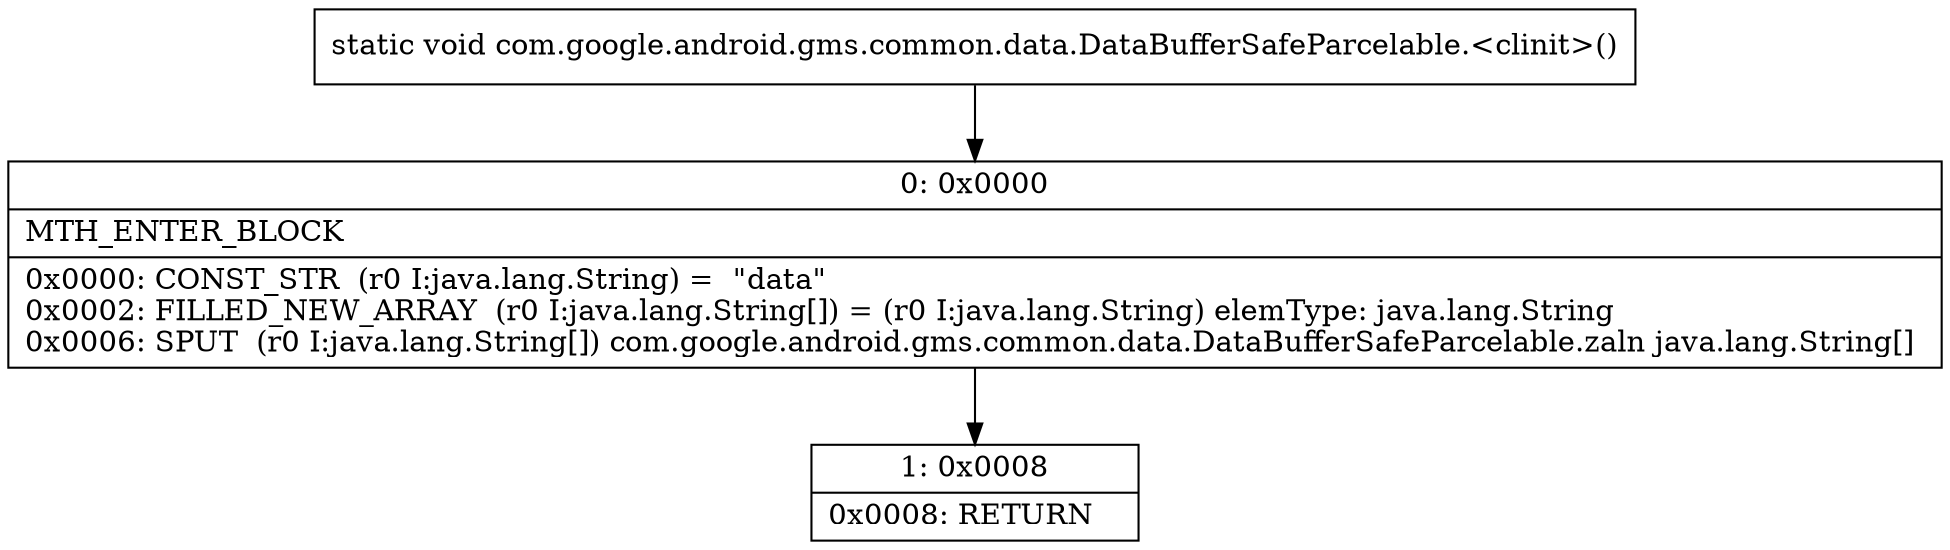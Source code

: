 digraph "CFG forcom.google.android.gms.common.data.DataBufferSafeParcelable.\<clinit\>()V" {
Node_0 [shape=record,label="{0\:\ 0x0000|MTH_ENTER_BLOCK\l|0x0000: CONST_STR  (r0 I:java.lang.String) =  \"data\" \l0x0002: FILLED_NEW_ARRAY  (r0 I:java.lang.String[]) = (r0 I:java.lang.String) elemType: java.lang.String \l0x0006: SPUT  (r0 I:java.lang.String[]) com.google.android.gms.common.data.DataBufferSafeParcelable.zaln java.lang.String[] \l}"];
Node_1 [shape=record,label="{1\:\ 0x0008|0x0008: RETURN   \l}"];
MethodNode[shape=record,label="{static void com.google.android.gms.common.data.DataBufferSafeParcelable.\<clinit\>() }"];
MethodNode -> Node_0;
Node_0 -> Node_1;
}

